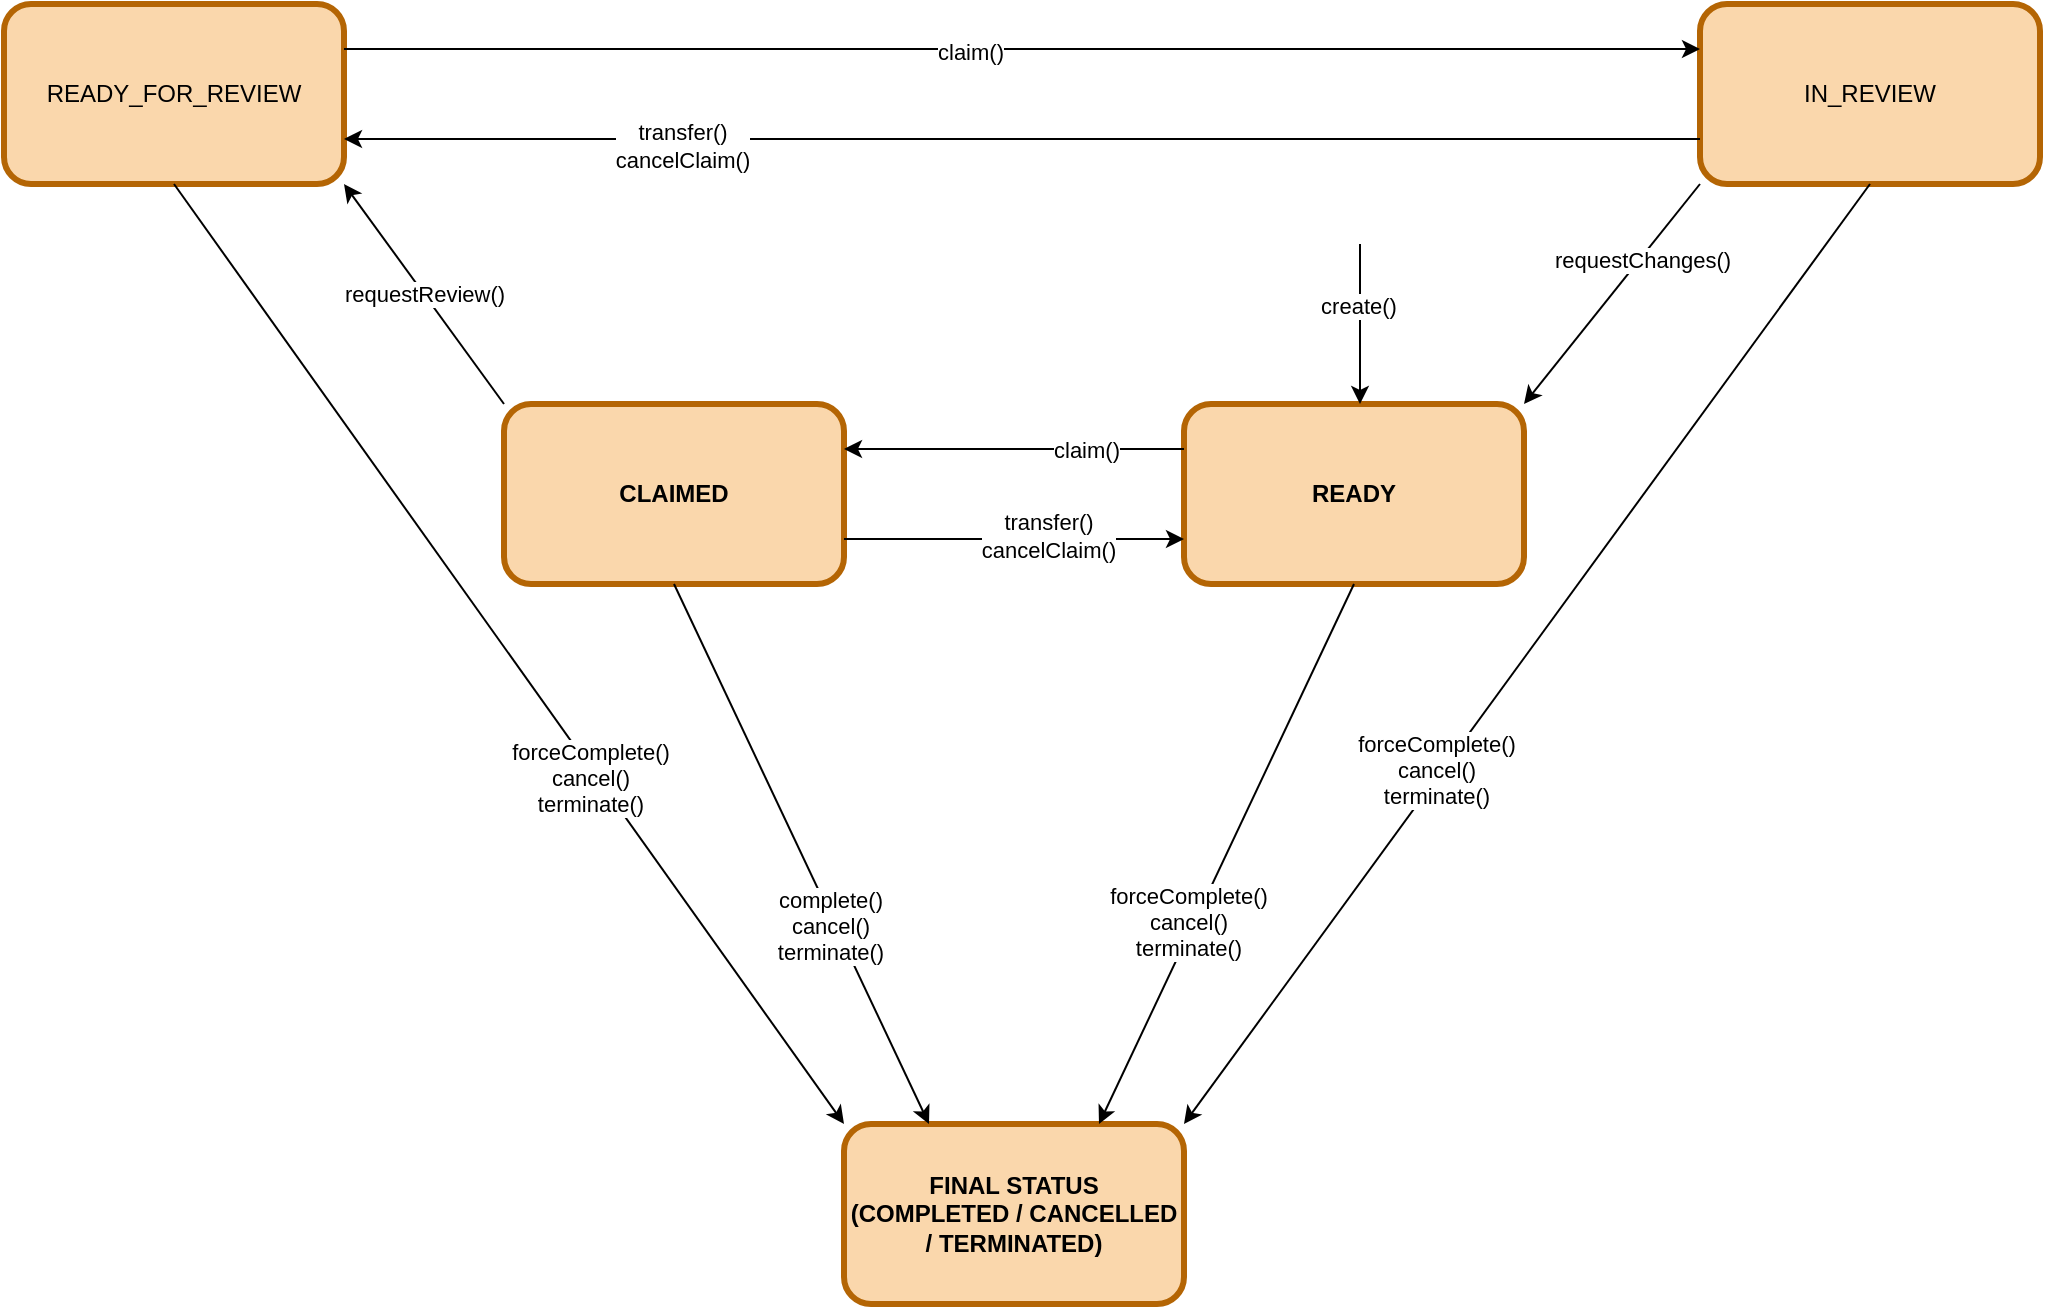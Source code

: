 <mxfile version="20.5.3" type="embed"><diagram id="PnNwpbYG1peqZBWpXUGm" name="Page-1"><mxGraphModel dx="3272" dy="1105" grid="1" gridSize="10" guides="1" tooltips="1" connect="1" arrows="1" fold="1" page="1" pageScale="1" pageWidth="827" pageHeight="1169" math="0" shadow="0"><root><mxCell id="0"/><mxCell id="1" parent="0"/><mxCell id="12" value="&lt;b&gt;FINAL STATUS&lt;br&gt;(COMPLETED&amp;nbsp;&lt;/b&gt;&lt;b style=&quot;border-color: var(--border-color);&quot;&gt;/ CANCELLED&lt;/b&gt;&lt;b&gt;&lt;br&gt;/ TERMINATED)&lt;/b&gt;" style="rounded=1;whiteSpace=wrap;html=1;fillColor=#fad7ac;strokeColor=#b46504;strokeWidth=3;" parent="1" vertex="1"><mxGeometry x="-498" y="840" width="170" height="90" as="geometry"/></mxCell><mxCell id="13" value="&lt;b&gt;CLAIMED&lt;/b&gt;" style="rounded=1;whiteSpace=wrap;html=1;fillColor=#fad7ac;strokeColor=#b46504;strokeWidth=3;" parent="1" vertex="1"><mxGeometry x="-668" y="480" width="170" height="90" as="geometry"/></mxCell><mxCell id="15" value="&lt;b&gt;READY&lt;/b&gt;" style="rounded=1;whiteSpace=wrap;html=1;fillColor=#fad7ac;strokeColor=#b46504;strokeWidth=3;" parent="1" vertex="1"><mxGeometry x="-328" y="480" width="170" height="90" as="geometry"/></mxCell><mxCell id="cENML1C-xsDJPCTjv6uj-152" value="READY_FOR_REVIEW" style="rounded=1;whiteSpace=wrap;html=1;fillColor=#fad7ac;strokeColor=#b46504;strokeWidth=3;" parent="1" vertex="1"><mxGeometry x="-918" y="280" width="170" height="90" as="geometry"/></mxCell><mxCell id="cENML1C-xsDJPCTjv6uj-153" value="IN_REVIEW" style="rounded=1;whiteSpace=wrap;html=1;fillColor=#fad7ac;strokeColor=#b46504;strokeWidth=3;" parent="1" vertex="1"><mxGeometry x="-70" y="280" width="170" height="90" as="geometry"/></mxCell><mxCell id="cENML1C-xsDJPCTjv6uj-155" value="" style="endArrow=classic;html=1;rounded=0;exitX=1;exitY=0.25;exitDx=0;exitDy=0;entryX=0;entryY=0.25;entryDx=0;entryDy=0;" parent="1" source="cENML1C-xsDJPCTjv6uj-152" target="cENML1C-xsDJPCTjv6uj-153" edge="1"><mxGeometry width="50" height="50" relative="1" as="geometry"><mxPoint x="-520" y="550" as="sourcePoint"/><mxPoint x="-470" y="500" as="targetPoint"/></mxGeometry></mxCell><mxCell id="cENML1C-xsDJPCTjv6uj-157" value="claim()" style="edgeLabel;html=1;align=center;verticalAlign=middle;resizable=0;points=[];" parent="cENML1C-xsDJPCTjv6uj-155" vertex="1" connectable="0"><mxGeometry x="-0.077" y="-1" relative="1" as="geometry"><mxPoint as="offset"/></mxGeometry></mxCell><mxCell id="cENML1C-xsDJPCTjv6uj-160" value="" style="endArrow=classic;html=1;rounded=0;entryX=1;entryY=0.75;entryDx=0;entryDy=0;exitX=0;exitY=0.75;exitDx=0;exitDy=0;" parent="1" source="cENML1C-xsDJPCTjv6uj-153" target="cENML1C-xsDJPCTjv6uj-152" edge="1"><mxGeometry width="50" height="50" relative="1" as="geometry"><mxPoint x="-280" y="420" as="sourcePoint"/><mxPoint x="-230" y="370" as="targetPoint"/></mxGeometry></mxCell><mxCell id="cENML1C-xsDJPCTjv6uj-161" value="transfer()&lt;br&gt;cancelClaim()" style="edgeLabel;html=1;align=center;verticalAlign=middle;resizable=0;points=[];" parent="cENML1C-xsDJPCTjv6uj-160" vertex="1" connectable="0"><mxGeometry x="0.503" y="3" relative="1" as="geometry"><mxPoint as="offset"/></mxGeometry></mxCell><mxCell id="cENML1C-xsDJPCTjv6uj-162" value="" style="endArrow=classic;html=1;rounded=0;exitX=0.5;exitY=1;exitDx=0;exitDy=0;entryX=0;entryY=0;entryDx=0;entryDy=0;" parent="1" source="cENML1C-xsDJPCTjv6uj-152" target="12" edge="1"><mxGeometry width="50" height="50" relative="1" as="geometry"><mxPoint x="-540" y="470" as="sourcePoint"/><mxPoint x="-490" y="420" as="targetPoint"/></mxGeometry></mxCell><mxCell id="cENML1C-xsDJPCTjv6uj-163" value="forceComplete()&lt;br&gt;cancel()&lt;br&gt;terminate()" style="edgeLabel;html=1;align=center;verticalAlign=middle;resizable=0;points=[];" parent="cENML1C-xsDJPCTjv6uj-162" vertex="1" connectable="0"><mxGeometry x="0.255" y="-3" relative="1" as="geometry"><mxPoint as="offset"/></mxGeometry></mxCell><mxCell id="cENML1C-xsDJPCTjv6uj-168" value="" style="endArrow=classic;html=1;rounded=0;entryX=1;entryY=0;entryDx=0;entryDy=0;exitX=0.5;exitY=1;exitDx=0;exitDy=0;" parent="1" source="cENML1C-xsDJPCTjv6uj-153" target="12" edge="1"><mxGeometry width="50" height="50" relative="1" as="geometry"><mxPoint x="-695" y="360" as="sourcePoint"/><mxPoint x="-427.561" y="850" as="targetPoint"/></mxGeometry></mxCell><mxCell id="cENML1C-xsDJPCTjv6uj-169" value="forceComplete()&lt;br&gt;cancel()&lt;br&gt;terminate()" style="edgeLabel;html=1;align=center;verticalAlign=middle;resizable=0;points=[];" parent="cENML1C-xsDJPCTjv6uj-168" vertex="1" connectable="0"><mxGeometry x="0.255" y="-3" relative="1" as="geometry"><mxPoint as="offset"/></mxGeometry></mxCell><mxCell id="cENML1C-xsDJPCTjv6uj-170" value="" style="endArrow=classic;html=1;rounded=0;exitX=0;exitY=1;exitDx=0;exitDy=0;entryX=1;entryY=0;entryDx=0;entryDy=0;" parent="1" source="cENML1C-xsDJPCTjv6uj-153" target="15" edge="1"><mxGeometry width="50" height="50" relative="1" as="geometry"><mxPoint x="-420" y="470" as="sourcePoint"/><mxPoint x="-370" y="420" as="targetPoint"/></mxGeometry></mxCell><mxCell id="cENML1C-xsDJPCTjv6uj-171" value="requestChanges()" style="edgeLabel;html=1;align=center;verticalAlign=middle;resizable=0;points=[];" parent="cENML1C-xsDJPCTjv6uj-170" vertex="1" connectable="0"><mxGeometry x="-0.324" y="1" relative="1" as="geometry"><mxPoint as="offset"/></mxGeometry></mxCell><mxCell id="cENML1C-xsDJPCTjv6uj-176" value="" style="endArrow=classic;html=1;rounded=0;" parent="1" edge="1"><mxGeometry width="50" height="50" relative="1" as="geometry"><mxPoint x="-240" y="400" as="sourcePoint"/><mxPoint x="-240" y="480" as="targetPoint"/></mxGeometry></mxCell><mxCell id="cENML1C-xsDJPCTjv6uj-177" value="create()" style="edgeLabel;html=1;align=center;verticalAlign=middle;resizable=0;points=[];" parent="cENML1C-xsDJPCTjv6uj-176" vertex="1" connectable="0"><mxGeometry x="-0.232" relative="1" as="geometry"><mxPoint x="-1" as="offset"/></mxGeometry></mxCell><mxCell id="cENML1C-xsDJPCTjv6uj-178" value="" style="endArrow=classic;html=1;rounded=0;exitX=0.5;exitY=1;exitDx=0;exitDy=0;entryX=0.75;entryY=0;entryDx=0;entryDy=0;" parent="1" source="15" target="12" edge="1"><mxGeometry width="50" height="50" relative="1" as="geometry"><mxPoint x="-80.225" y="350" as="sourcePoint"/><mxPoint x="-360.5" y="850" as="targetPoint"/></mxGeometry></mxCell><mxCell id="cENML1C-xsDJPCTjv6uj-179" value="forceComplete()&lt;br&gt;cancel()&lt;br&gt;terminate()" style="edgeLabel;html=1;align=center;verticalAlign=middle;resizable=0;points=[];" parent="cENML1C-xsDJPCTjv6uj-178" vertex="1" connectable="0"><mxGeometry x="0.255" y="-3" relative="1" as="geometry"><mxPoint as="offset"/></mxGeometry></mxCell><mxCell id="cENML1C-xsDJPCTjv6uj-180" value="" style="endArrow=classic;html=1;rounded=0;exitX=0;exitY=0.25;exitDx=0;exitDy=0;entryX=1;entryY=0.25;entryDx=0;entryDy=0;" parent="1" source="15" target="13" edge="1"><mxGeometry width="50" height="50" relative="1" as="geometry"><mxPoint x="-510" y="580" as="sourcePoint"/><mxPoint x="-460" y="530" as="targetPoint"/></mxGeometry></mxCell><mxCell id="cENML1C-xsDJPCTjv6uj-181" value="claim()" style="edgeLabel;html=1;align=center;verticalAlign=middle;resizable=0;points=[];" parent="cENML1C-xsDJPCTjv6uj-180" vertex="1" connectable="0"><mxGeometry x="-0.425" relative="1" as="geometry"><mxPoint as="offset"/></mxGeometry></mxCell><mxCell id="cENML1C-xsDJPCTjv6uj-182" value="" style="endArrow=classic;html=1;rounded=0;exitX=1;exitY=0.75;exitDx=0;exitDy=0;entryX=0;entryY=0.75;entryDx=0;entryDy=0;" parent="1" source="13" target="15" edge="1"><mxGeometry width="50" height="50" relative="1" as="geometry"><mxPoint x="-110" y="780" as="sourcePoint"/><mxPoint x="-60" y="730" as="targetPoint"/></mxGeometry></mxCell><mxCell id="cENML1C-xsDJPCTjv6uj-183" value="transfer()&lt;br&gt;cancelClaim()" style="edgeLabel;html=1;align=center;verticalAlign=middle;resizable=0;points=[];" parent="cENML1C-xsDJPCTjv6uj-182" vertex="1" connectable="0"><mxGeometry x="0.196" y="2" relative="1" as="geometry"><mxPoint as="offset"/></mxGeometry></mxCell><mxCell id="cENML1C-xsDJPCTjv6uj-184" value="" style="endArrow=classic;html=1;rounded=0;exitX=0.5;exitY=1;exitDx=0;exitDy=0;entryX=0.25;entryY=0;entryDx=0;entryDy=0;" parent="1" source="13" target="12" edge="1"><mxGeometry width="50" height="50" relative="1" as="geometry"><mxPoint x="125" y="530" as="sourcePoint"/><mxPoint x="-337.904" y="850" as="targetPoint"/></mxGeometry></mxCell><mxCell id="cENML1C-xsDJPCTjv6uj-185" value="complete()&lt;br&gt;cancel()&lt;br&gt;terminate()" style="edgeLabel;html=1;align=center;verticalAlign=middle;resizable=0;points=[];" parent="cENML1C-xsDJPCTjv6uj-184" vertex="1" connectable="0"><mxGeometry x="0.255" y="-3" relative="1" as="geometry"><mxPoint as="offset"/></mxGeometry></mxCell><mxCell id="cENML1C-xsDJPCTjv6uj-188" value="requestReview()" style="endArrow=classic;html=1;rounded=0;exitX=0;exitY=0;exitDx=0;exitDy=0;entryX=1;entryY=1;entryDx=0;entryDy=0;" parent="1" source="13" target="cENML1C-xsDJPCTjv6uj-152" edge="1"><mxGeometry width="50" height="50" relative="1" as="geometry"><mxPoint x="-480" y="500" as="sourcePoint"/><mxPoint x="-430" y="450" as="targetPoint"/></mxGeometry></mxCell></root></mxGraphModel></diagram></mxfile>